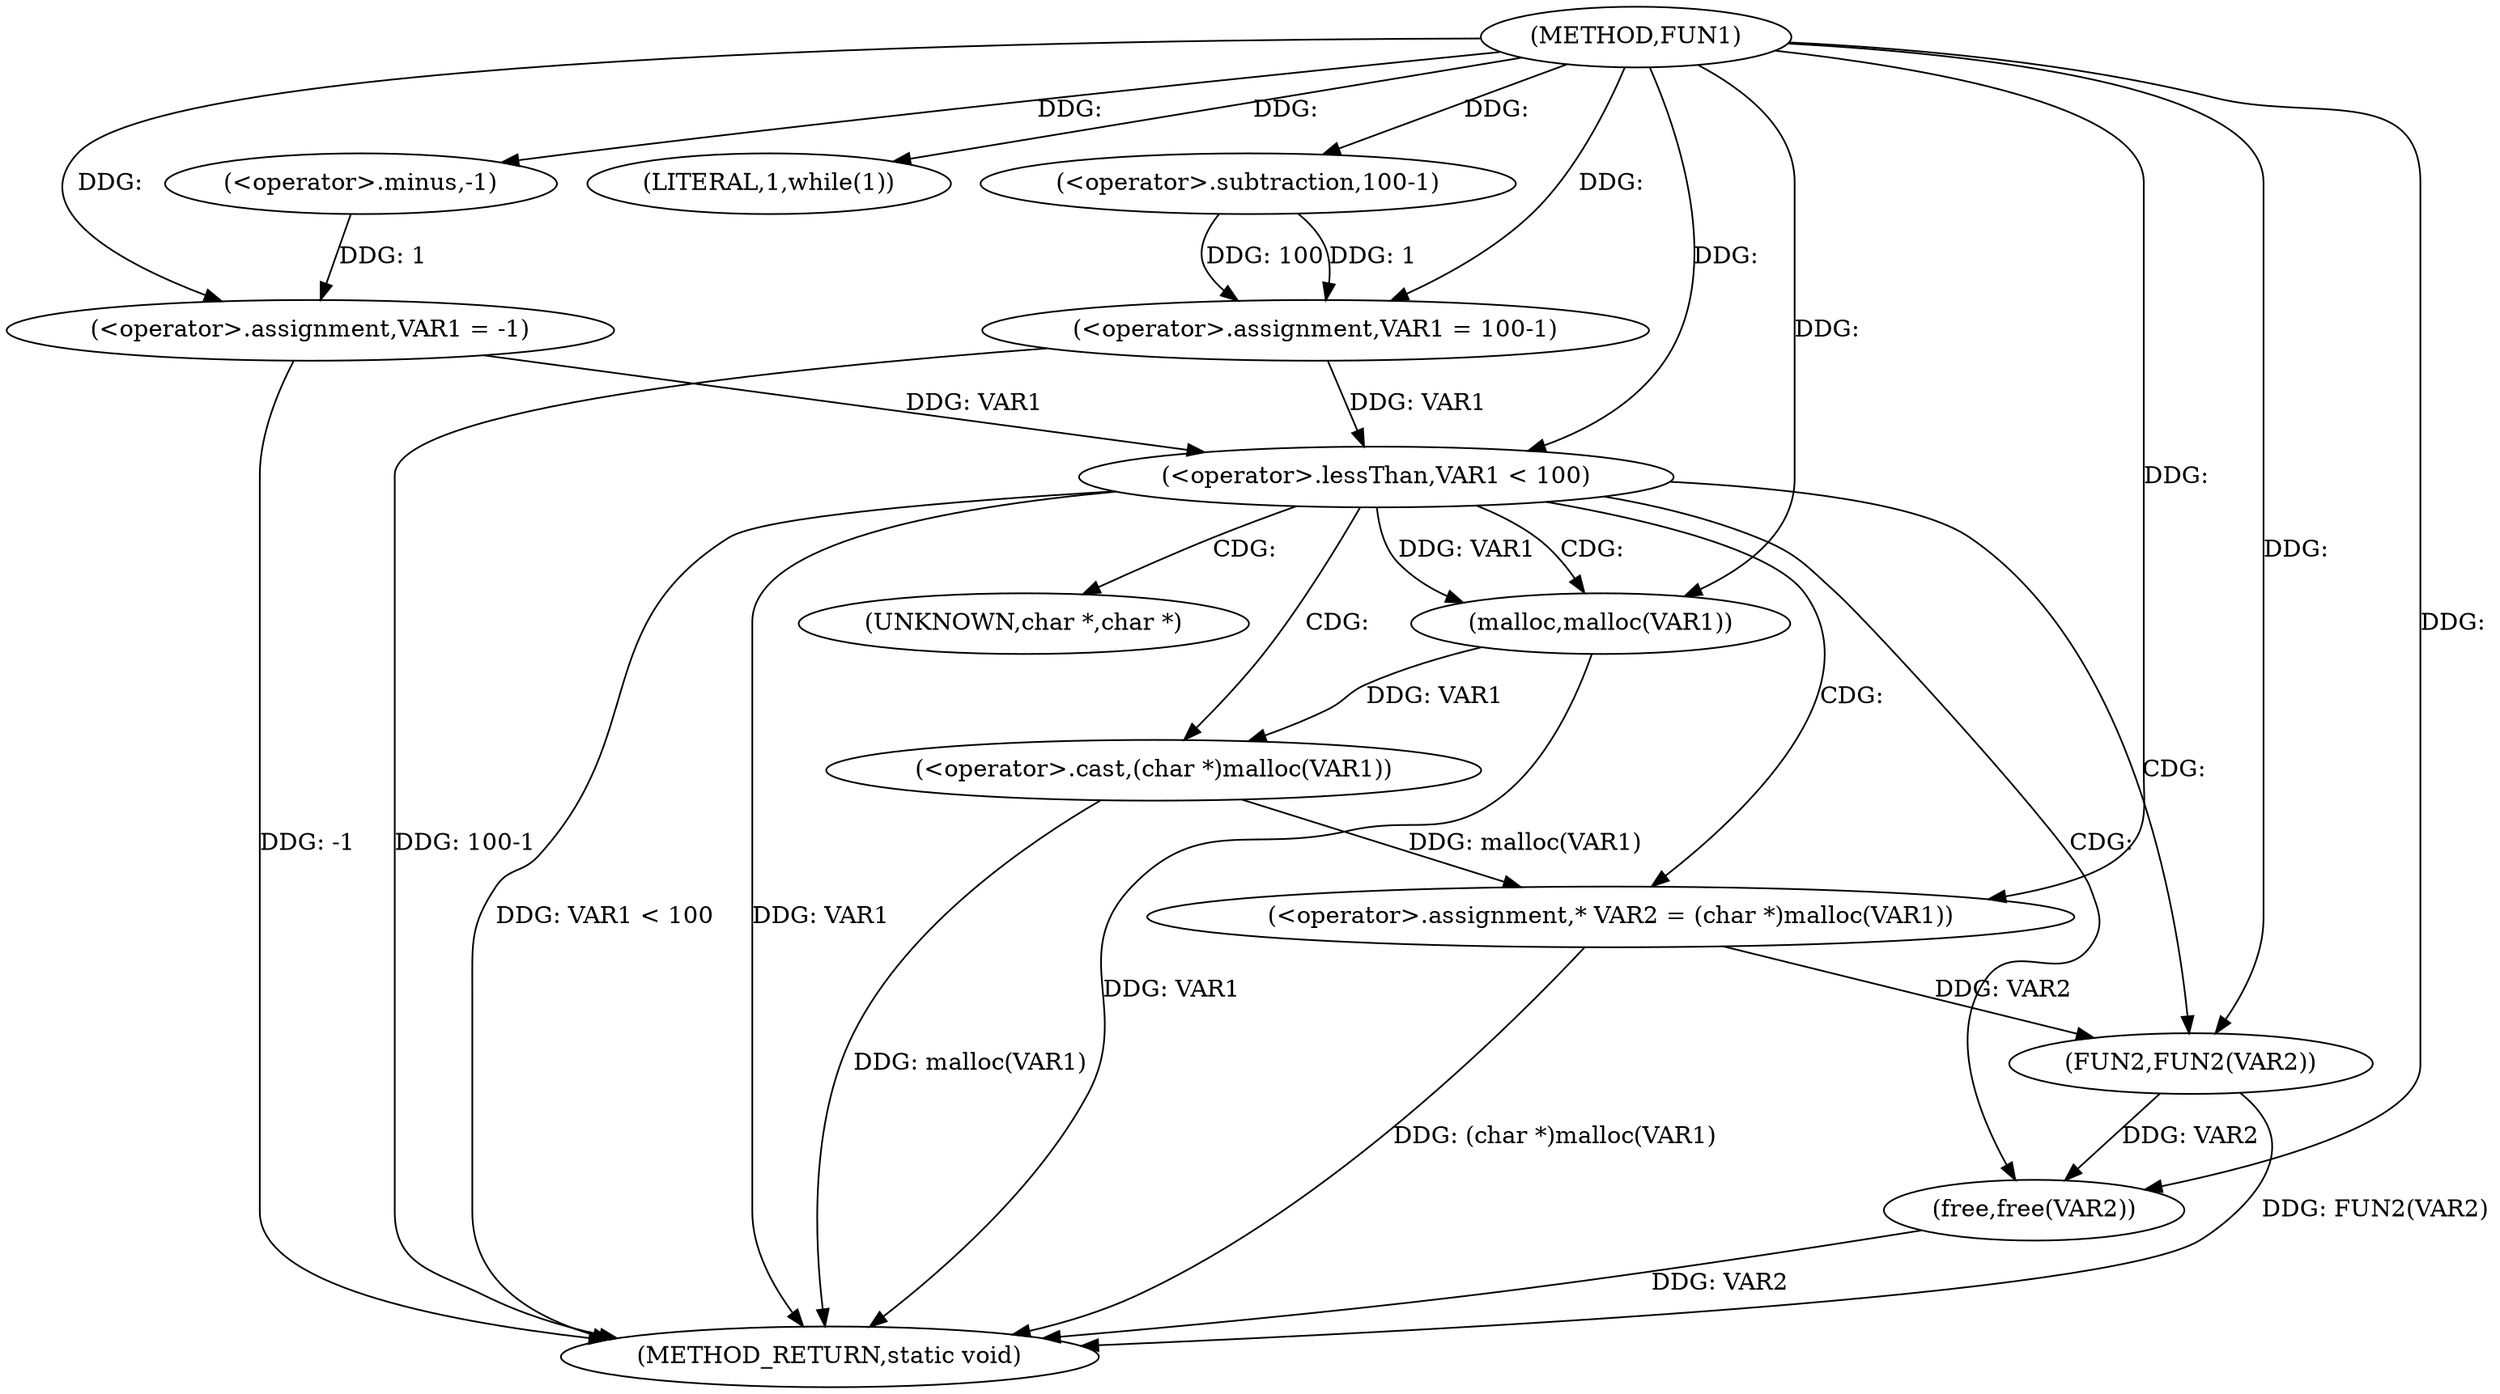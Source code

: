 digraph FUN1 {  
"1000100" [label = "(METHOD,FUN1)" ]
"1000132" [label = "(METHOD_RETURN,static void)" ]
"1000103" [label = "(<operator>.assignment,VAR1 = -1)" ]
"1000105" [label = "(<operator>.minus,-1)" ]
"1000108" [label = "(LITERAL,1,while(1))" ]
"1000110" [label = "(<operator>.assignment,VAR1 = 100-1)" ]
"1000112" [label = "(<operator>.subtraction,100-1)" ]
"1000117" [label = "(<operator>.lessThan,VAR1 < 100)" ]
"1000122" [label = "(<operator>.assignment,* VAR2 = (char *)malloc(VAR1))" ]
"1000124" [label = "(<operator>.cast,(char *)malloc(VAR1))" ]
"1000126" [label = "(malloc,malloc(VAR1))" ]
"1000128" [label = "(FUN2,FUN2(VAR2))" ]
"1000130" [label = "(free,free(VAR2))" ]
"1000125" [label = "(UNKNOWN,char *,char *)" ]
  "1000117" -> "1000132"  [ label = "DDG: VAR1 < 100"] 
  "1000103" -> "1000132"  [ label = "DDG: -1"] 
  "1000126" -> "1000132"  [ label = "DDG: VAR1"] 
  "1000117" -> "1000132"  [ label = "DDG: VAR1"] 
  "1000110" -> "1000132"  [ label = "DDG: 100-1"] 
  "1000128" -> "1000132"  [ label = "DDG: FUN2(VAR2)"] 
  "1000124" -> "1000132"  [ label = "DDG: malloc(VAR1)"] 
  "1000130" -> "1000132"  [ label = "DDG: VAR2"] 
  "1000122" -> "1000132"  [ label = "DDG: (char *)malloc(VAR1)"] 
  "1000105" -> "1000103"  [ label = "DDG: 1"] 
  "1000100" -> "1000103"  [ label = "DDG: "] 
  "1000100" -> "1000105"  [ label = "DDG: "] 
  "1000100" -> "1000108"  [ label = "DDG: "] 
  "1000112" -> "1000110"  [ label = "DDG: 100"] 
  "1000112" -> "1000110"  [ label = "DDG: 1"] 
  "1000100" -> "1000110"  [ label = "DDG: "] 
  "1000100" -> "1000112"  [ label = "DDG: "] 
  "1000103" -> "1000117"  [ label = "DDG: VAR1"] 
  "1000110" -> "1000117"  [ label = "DDG: VAR1"] 
  "1000100" -> "1000117"  [ label = "DDG: "] 
  "1000124" -> "1000122"  [ label = "DDG: malloc(VAR1)"] 
  "1000100" -> "1000122"  [ label = "DDG: "] 
  "1000126" -> "1000124"  [ label = "DDG: VAR1"] 
  "1000117" -> "1000126"  [ label = "DDG: VAR1"] 
  "1000100" -> "1000126"  [ label = "DDG: "] 
  "1000122" -> "1000128"  [ label = "DDG: VAR2"] 
  "1000100" -> "1000128"  [ label = "DDG: "] 
  "1000128" -> "1000130"  [ label = "DDG: VAR2"] 
  "1000100" -> "1000130"  [ label = "DDG: "] 
  "1000117" -> "1000128"  [ label = "CDG: "] 
  "1000117" -> "1000124"  [ label = "CDG: "] 
  "1000117" -> "1000125"  [ label = "CDG: "] 
  "1000117" -> "1000130"  [ label = "CDG: "] 
  "1000117" -> "1000122"  [ label = "CDG: "] 
  "1000117" -> "1000126"  [ label = "CDG: "] 
}
